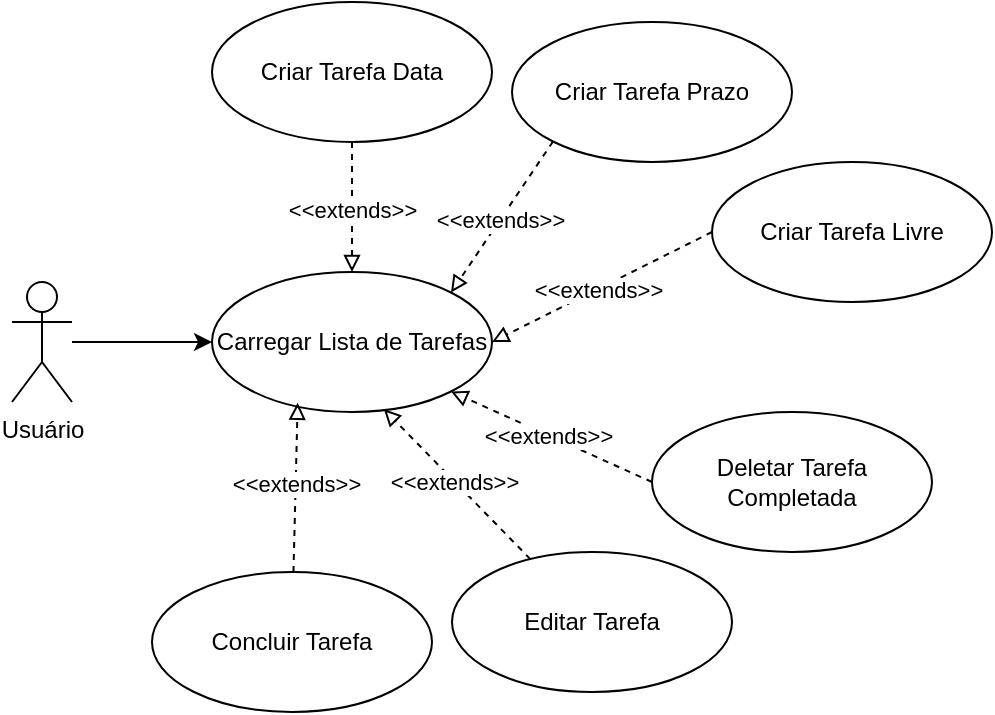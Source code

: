 <mxfile version="24.1.0" type="device">
  <diagram name="Página-1" id="EtnavGJa80yb3m-YHCb7">
    <mxGraphModel dx="1050" dy="621" grid="1" gridSize="10" guides="1" tooltips="1" connect="1" arrows="1" fold="1" page="1" pageScale="1" pageWidth="827" pageHeight="1169" math="0" shadow="0">
      <root>
        <mxCell id="0" />
        <mxCell id="1" parent="0" />
        <mxCell id="5wjVxE2za6HhVU3nDbdb-4" style="edgeStyle=orthogonalEdgeStyle;rounded=0;orthogonalLoop=1;jettySize=auto;html=1;entryX=0;entryY=0.5;entryDx=0;entryDy=0;" parent="1" source="5wjVxE2za6HhVU3nDbdb-1" target="5wjVxE2za6HhVU3nDbdb-3" edge="1">
          <mxGeometry relative="1" as="geometry" />
        </mxCell>
        <mxCell id="5wjVxE2za6HhVU3nDbdb-1" value="Usuário" style="shape=umlActor;verticalLabelPosition=bottom;verticalAlign=top;html=1;" parent="1" vertex="1">
          <mxGeometry x="140" y="230" width="30" height="60" as="geometry" />
        </mxCell>
        <mxCell id="5wjVxE2za6HhVU3nDbdb-3" value="Carregar Lista de Tarefas" style="ellipse;whiteSpace=wrap;html=1;" parent="1" vertex="1">
          <mxGeometry x="240" y="225" width="140" height="70" as="geometry" />
        </mxCell>
        <mxCell id="5wjVxE2za6HhVU3nDbdb-5" value="Criar Tarefa Data" style="ellipse;whiteSpace=wrap;html=1;" parent="1" vertex="1">
          <mxGeometry x="240" y="90" width="140" height="70" as="geometry" />
        </mxCell>
        <mxCell id="5wjVxE2za6HhVU3nDbdb-6" value="Criar Tarefa Prazo" style="ellipse;whiteSpace=wrap;html=1;" parent="1" vertex="1">
          <mxGeometry x="390" y="100" width="140" height="70" as="geometry" />
        </mxCell>
        <mxCell id="5wjVxE2za6HhVU3nDbdb-8" value="Criar Tarefa Livre" style="ellipse;whiteSpace=wrap;html=1;" parent="1" vertex="1">
          <mxGeometry x="490" y="170" width="140" height="70" as="geometry" />
        </mxCell>
        <mxCell id="5wjVxE2za6HhVU3nDbdb-9" value="" style="endArrow=block;html=1;rounded=0;exitX=0.5;exitY=1;exitDx=0;exitDy=0;endFill=0;dashed=1;" parent="1" source="5wjVxE2za6HhVU3nDbdb-5" target="5wjVxE2za6HhVU3nDbdb-3" edge="1">
          <mxGeometry width="50" height="50" relative="1" as="geometry">
            <mxPoint x="390" y="250" as="sourcePoint" />
            <mxPoint x="440" y="200" as="targetPoint" />
          </mxGeometry>
        </mxCell>
        <mxCell id="5wjVxE2za6HhVU3nDbdb-10" value="&amp;lt;&amp;lt;extends&amp;gt;&amp;gt;" style="edgeLabel;html=1;align=center;verticalAlign=middle;resizable=0;points=[];" parent="5wjVxE2za6HhVU3nDbdb-9" vertex="1" connectable="0">
          <mxGeometry x="0.041" relative="1" as="geometry">
            <mxPoint as="offset" />
          </mxGeometry>
        </mxCell>
        <mxCell id="5wjVxE2za6HhVU3nDbdb-12" value="" style="endArrow=block;html=1;rounded=0;exitX=0;exitY=1;exitDx=0;exitDy=0;endFill=0;dashed=1;entryX=1;entryY=0;entryDx=0;entryDy=0;" parent="1" source="5wjVxE2za6HhVU3nDbdb-6" target="5wjVxE2za6HhVU3nDbdb-3" edge="1">
          <mxGeometry width="50" height="50" relative="1" as="geometry">
            <mxPoint x="460" y="155" as="sourcePoint" />
            <mxPoint x="356" y="240" as="targetPoint" />
          </mxGeometry>
        </mxCell>
        <mxCell id="5wjVxE2za6HhVU3nDbdb-13" value="&amp;lt;&amp;lt;extends&amp;gt;&amp;gt;" style="edgeLabel;html=1;align=center;verticalAlign=middle;resizable=0;points=[];" parent="5wjVxE2za6HhVU3nDbdb-12" vertex="1" connectable="0">
          <mxGeometry x="0.041" relative="1" as="geometry">
            <mxPoint as="offset" />
          </mxGeometry>
        </mxCell>
        <mxCell id="5wjVxE2za6HhVU3nDbdb-14" value="" style="endArrow=block;html=1;rounded=0;exitX=0;exitY=0.5;exitDx=0;exitDy=0;endFill=0;dashed=1;entryX=1;entryY=0.5;entryDx=0;entryDy=0;" parent="1" source="5wjVxE2za6HhVU3nDbdb-8" target="5wjVxE2za6HhVU3nDbdb-3" edge="1">
          <mxGeometry width="50" height="50" relative="1" as="geometry">
            <mxPoint x="431" y="180" as="sourcePoint" />
            <mxPoint x="383" y="258" as="targetPoint" />
          </mxGeometry>
        </mxCell>
        <mxCell id="5wjVxE2za6HhVU3nDbdb-15" value="&amp;lt;&amp;lt;extends&amp;gt;&amp;gt;" style="edgeLabel;html=1;align=center;verticalAlign=middle;resizable=0;points=[];" parent="5wjVxE2za6HhVU3nDbdb-14" vertex="1" connectable="0">
          <mxGeometry x="0.041" relative="1" as="geometry">
            <mxPoint as="offset" />
          </mxGeometry>
        </mxCell>
        <mxCell id="5wjVxE2za6HhVU3nDbdb-16" value="Deletar Tarefa Completada" style="ellipse;whiteSpace=wrap;html=1;" parent="1" vertex="1">
          <mxGeometry x="460" y="295" width="140" height="70" as="geometry" />
        </mxCell>
        <mxCell id="5wjVxE2za6HhVU3nDbdb-17" value="" style="endArrow=block;html=1;rounded=0;exitX=0;exitY=0.5;exitDx=0;exitDy=0;endFill=0;dashed=1;entryX=1;entryY=1;entryDx=0;entryDy=0;" parent="1" source="5wjVxE2za6HhVU3nDbdb-16" target="5wjVxE2za6HhVU3nDbdb-3" edge="1">
          <mxGeometry width="50" height="50" relative="1" as="geometry">
            <mxPoint x="500" y="215" as="sourcePoint" />
            <mxPoint x="360" y="280" as="targetPoint" />
          </mxGeometry>
        </mxCell>
        <mxCell id="5wjVxE2za6HhVU3nDbdb-18" value="&amp;lt;&amp;lt;extends&amp;gt;&amp;gt;" style="edgeLabel;html=1;align=center;verticalAlign=middle;resizable=0;points=[];" parent="5wjVxE2za6HhVU3nDbdb-17" vertex="1" connectable="0">
          <mxGeometry x="0.041" relative="1" as="geometry">
            <mxPoint as="offset" />
          </mxGeometry>
        </mxCell>
        <mxCell id="5wjVxE2za6HhVU3nDbdb-19" value="Editar Tarefa" style="ellipse;whiteSpace=wrap;html=1;" parent="1" vertex="1">
          <mxGeometry x="360" y="365" width="140" height="70" as="geometry" />
        </mxCell>
        <mxCell id="5wjVxE2za6HhVU3nDbdb-20" value="" style="endArrow=block;html=1;rounded=0;endFill=0;dashed=1;entryX=0.614;entryY=0.98;entryDx=0;entryDy=0;entryPerimeter=0;" parent="1" source="5wjVxE2za6HhVU3nDbdb-19" target="5wjVxE2za6HhVU3nDbdb-3" edge="1">
          <mxGeometry width="50" height="50" relative="1" as="geometry">
            <mxPoint x="470" y="340" as="sourcePoint" />
            <mxPoint x="369" y="295" as="targetPoint" />
          </mxGeometry>
        </mxCell>
        <mxCell id="5wjVxE2za6HhVU3nDbdb-21" value="&amp;lt;&amp;lt;extends&amp;gt;&amp;gt;" style="edgeLabel;html=1;align=center;verticalAlign=middle;resizable=0;points=[];" parent="5wjVxE2za6HhVU3nDbdb-20" vertex="1" connectable="0">
          <mxGeometry x="0.041" relative="1" as="geometry">
            <mxPoint as="offset" />
          </mxGeometry>
        </mxCell>
        <mxCell id="5wjVxE2za6HhVU3nDbdb-22" value="Concluir Tarefa" style="ellipse;whiteSpace=wrap;html=1;" parent="1" vertex="1">
          <mxGeometry x="210" y="375" width="140" height="70" as="geometry" />
        </mxCell>
        <mxCell id="5wjVxE2za6HhVU3nDbdb-23" value="" style="endArrow=block;html=1;rounded=0;endFill=0;dashed=1;entryX=0.306;entryY=0.934;entryDx=0;entryDy=0;entryPerimeter=0;" parent="1" source="5wjVxE2za6HhVU3nDbdb-22" target="5wjVxE2za6HhVU3nDbdb-3" edge="1">
          <mxGeometry width="50" height="50" relative="1" as="geometry">
            <mxPoint x="391" y="385" as="sourcePoint" />
            <mxPoint x="320" y="305" as="targetPoint" />
          </mxGeometry>
        </mxCell>
        <mxCell id="5wjVxE2za6HhVU3nDbdb-24" value="&amp;lt;&amp;lt;extends&amp;gt;&amp;gt;" style="edgeLabel;html=1;align=center;verticalAlign=middle;resizable=0;points=[];" parent="5wjVxE2za6HhVU3nDbdb-23" vertex="1" connectable="0">
          <mxGeometry x="0.041" relative="1" as="geometry">
            <mxPoint as="offset" />
          </mxGeometry>
        </mxCell>
      </root>
    </mxGraphModel>
  </diagram>
</mxfile>
